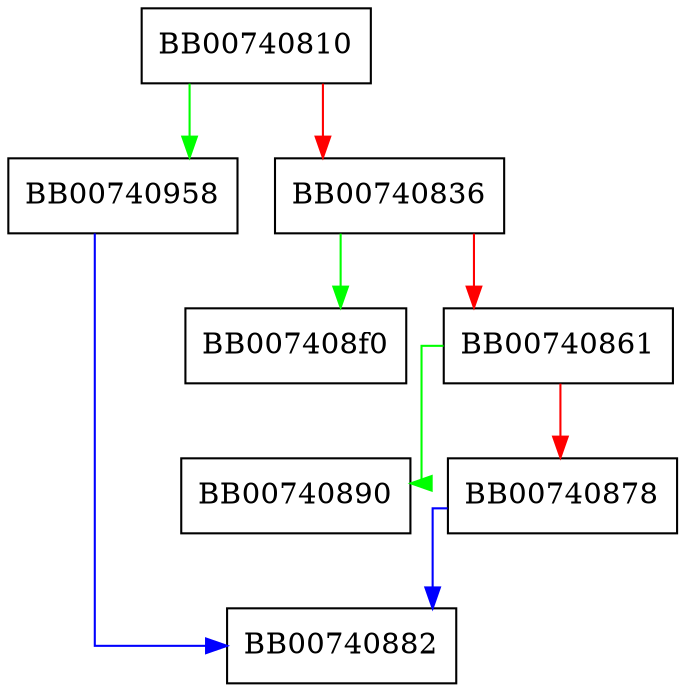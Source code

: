 digraph dlfcn_load {
  node [shape="box"];
  graph [splines=ortho];
  BB00740810 -> BB00740958 [color="green"];
  BB00740810 -> BB00740836 [color="red"];
  BB00740836 -> BB007408f0 [color="green"];
  BB00740836 -> BB00740861 [color="red"];
  BB00740861 -> BB00740890 [color="green"];
  BB00740861 -> BB00740878 [color="red"];
  BB00740878 -> BB00740882 [color="blue"];
  BB00740958 -> BB00740882 [color="blue"];
}
